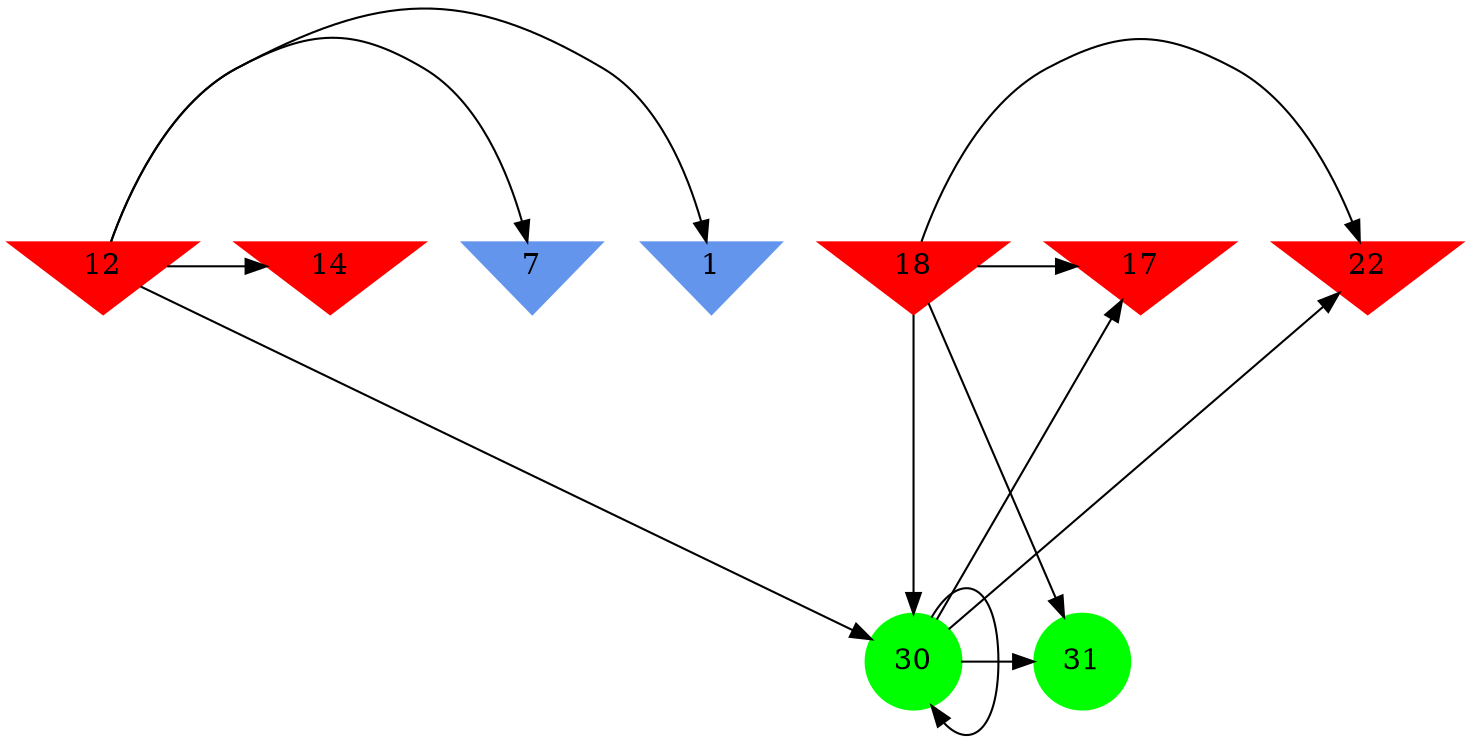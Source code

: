 digraph brain {
	ranksep=2.0;
	1 [shape=invtriangle,style=filled,color=cornflowerblue];
	7 [shape=invtriangle,style=filled,color=cornflowerblue];
	12 [shape=invtriangle,style=filled,color=red];
	14 [shape=invtriangle,style=filled,color=red];
	17 [shape=invtriangle,style=filled,color=red];
	18 [shape=invtriangle,style=filled,color=red];
	22 [shape=invtriangle,style=filled,color=red];
	30 [shape=circle,style=filled,color=green];
	31 [shape=circle,style=filled,color=green];
	12	->	30;
	12	->	7;
	12	->	1;
	12	->	14;
	18	->	30;
	18	->	31;
	18	->	17;
	18	->	22;
	30	->	30;
	30	->	31;
	30	->	17;
	30	->	22;
	{ rank=same; 1; 7; 12; 14; 17; 18; 22; }
	{ rank=same; }
	{ rank=same; 30; 31; }
}
